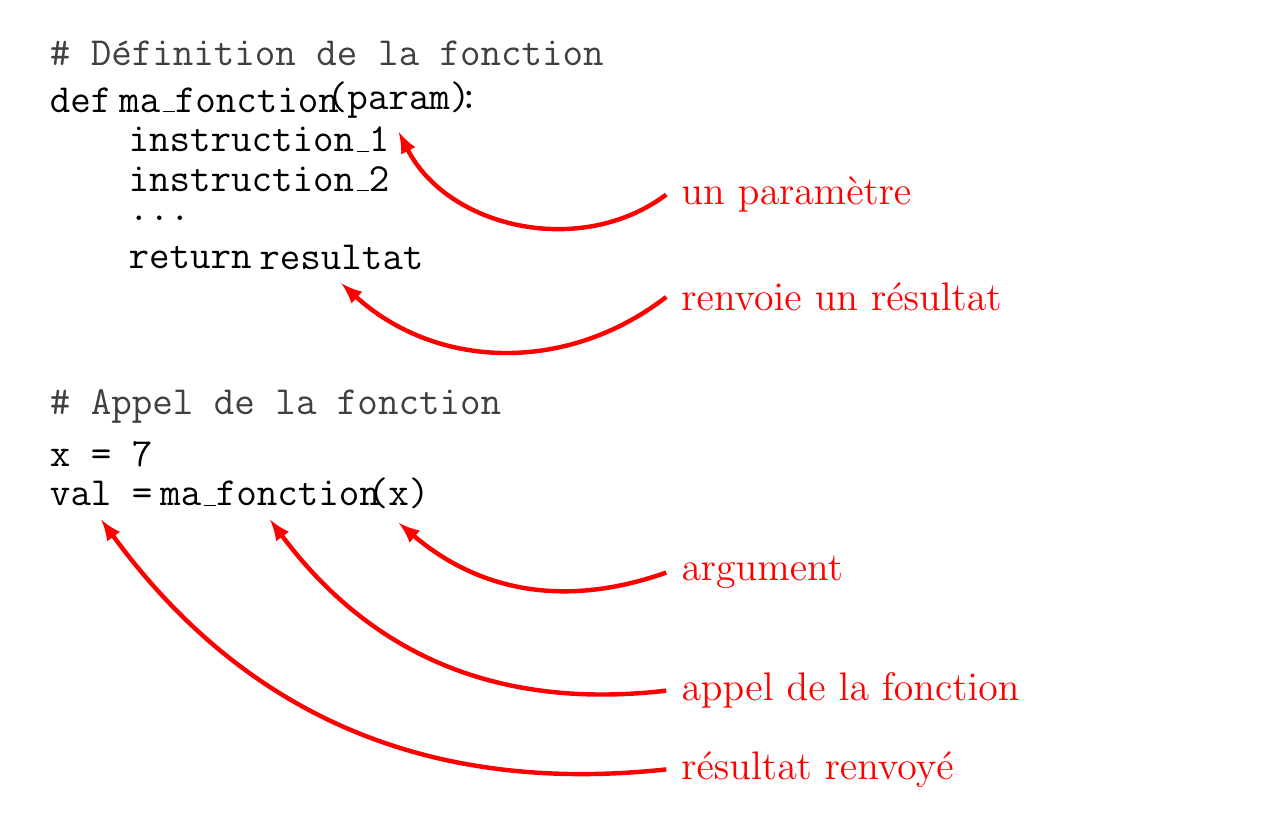\usetikzlibrary{positioning}
\begin{tikzpicture}[scale=1, every node/.style={transform shape}]
\Large
\node[right,darkgray] (A) at (0,0.6) {\texttt{\# D\'efinition de la fonction}};
\node[right] (A) at (0,0) {\texttt{def}};
\node[right,right=-0.5em of A] (B) {\texttt{ma\_fonction}};
\node[right,right=-1em of B] (C)  {\texttt{(param)}};
\node[right,right=-1em of C] (D) {\texttt{:}};

\node[right] (E) at (1,-0.5) {\texttt{instruction\_1}};
\node[right] at (1,-1) {\texttt{instruction\_2}};
\node[right] at (1,-1.5) {\texttt{...}};
\node[right] (F) at (1,-2) {\texttt{return}};
\node[right,right=-0.5em of F] (G) {\texttt{resultat}};

%  \draw[<-,>=latex,ultra thick, red]  (A.north) to[bend left] (7,3) node[right] {mot reserv\'e};
%  \draw[<-,>=latex,ultra thick, red]  (B.north) to[bend left] (7,2.2) node[right] {nom bien choisi};
 \draw[<-,>=latex,ultra thick, red]  (C.south) to[bend right=50] (8,-1.2) node[right] {un param\`etre};
%  \draw[<-,>=latex,ultra thick, red]  (D.north) to[bend left] (7,0.6) node[right] {deux points};

%  \draw[|-|,ultra thick, red] (5.5,-0.3)--++(0,-1.5);
%  \draw[ultra thick, red]  (5.5,-1) to[bend right] (7,-0.8) node[right] {les instructions};

 \draw[<-,>=latex,ultra thick, red]  (G.south)  to[bend right=40] (8,-2.5) node[right] {renvoie un r\'esultat};

\node[right,darkgray] (A) at (0,-3.9) {\texttt{\# Appel de la fonction}};
\node[right]  at (0,-4.5)  {\texttt{x = 7}};
\node[right] (AA) at (0,-5)  {\texttt{val = }};
\node[right,right=-0.5em of AA] (BB) {\texttt{ma\_fonction}};
\node[right,right=-1em of BB] (CC) {\texttt{(x)}};
 \draw[<-,>=latex,ultra thick, red]  (AA.south) to[bend right] (8,-8.5) node[right] {r\'esultat renvoy\'e};

 \draw[<-,>=latex,ultra thick, red]  (BB.south) to[bend right] (8,-7.5) node[right] {appel de la fonction};
 \draw[<-,>=latex,ultra thick, red]  (CC.south) to[bend right] (8,-6) node[right,text width = 7cm] {argument};

\end{tikzpicture}